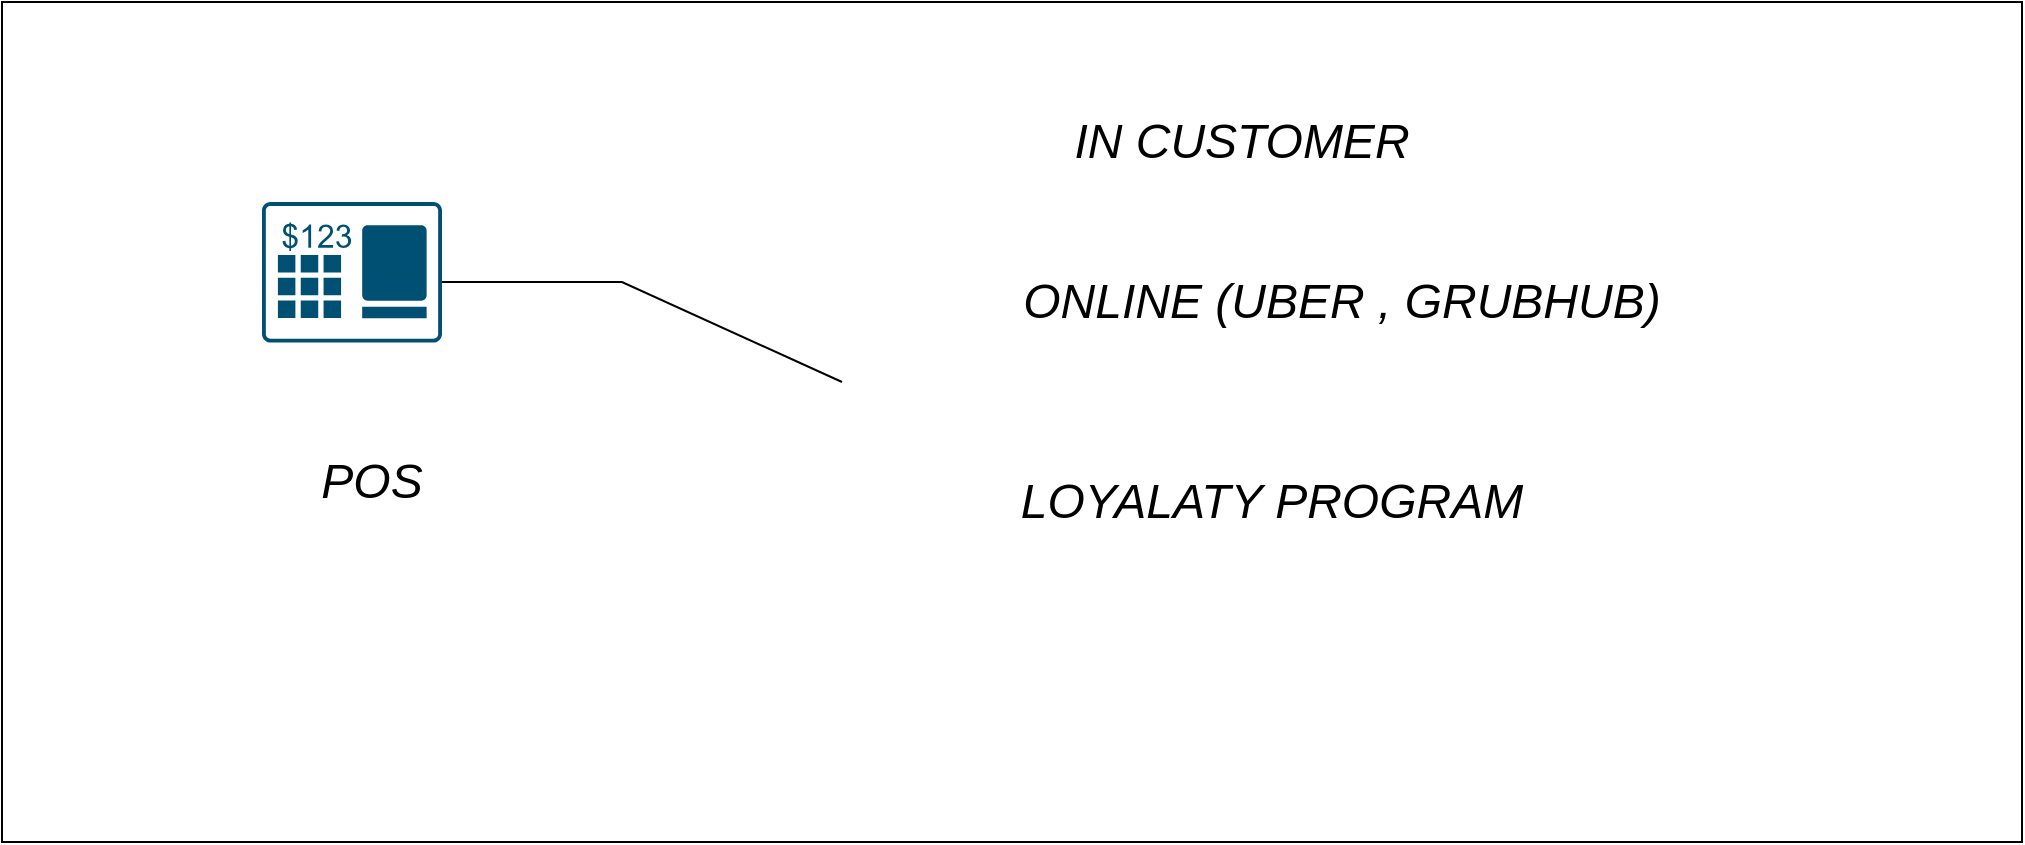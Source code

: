 <mxfile version="26.1.0">
  <diagram name="Page-1" id="DBf8BUJnOoRHlGhux9IC">
    <mxGraphModel dx="1050" dy="557" grid="1" gridSize="10" guides="1" tooltips="1" connect="1" arrows="1" fold="1" page="1" pageScale="1" pageWidth="850" pageHeight="1100" math="0" shadow="0">
      <root>
        <mxCell id="0" />
        <mxCell id="1" parent="0" />
        <mxCell id="G0ueZ9c-5CWQi9ewSA1V-3" value="&lt;h1&gt;&lt;br&gt;&lt;/h1&gt;" style="rounded=0;whiteSpace=wrap;html=1;align=center;" vertex="1" parent="1">
          <mxGeometry x="10" y="140" width="1010" height="420" as="geometry" />
        </mxCell>
        <mxCell id="G0ueZ9c-5CWQi9ewSA1V-5" value="" style="sketch=0;points=[[0.015,0.015,0],[0.985,0.015,0],[0.985,0.985,0],[0.015,0.985,0],[0.25,0,0],[0.5,0,0],[0.75,0,0],[1,0.25,0],[1,0.5,0],[1,0.75,0],[0.75,1,0],[0.5,1,0],[0.25,1,0],[0,0.75,0],[0,0.5,0],[0,0.25,0]];verticalLabelPosition=bottom;html=1;verticalAlign=top;aspect=fixed;align=center;pointerEvents=1;shape=mxgraph.cisco19.pos;fillColor=#005073;strokeColor=none;" vertex="1" parent="1">
          <mxGeometry x="140" y="240" width="90" height="70.31" as="geometry" />
        </mxCell>
        <mxCell id="G0ueZ9c-5CWQi9ewSA1V-6" value="&lt;h1&gt;&lt;i style=&quot;font-weight: normal;&quot;&gt;POS&lt;/i&gt;&lt;/h1&gt;" style="text;strokeColor=none;align=center;fillColor=none;html=1;verticalAlign=middle;whiteSpace=wrap;rounded=0;" vertex="1" parent="1">
          <mxGeometry x="130" y="350" width="130" height="60" as="geometry" />
        </mxCell>
        <mxCell id="G0ueZ9c-5CWQi9ewSA1V-10" value="&lt;h1&gt;&lt;span style=&quot;font-weight: 400;&quot;&gt;&lt;i&gt;IN CUSTOMER&lt;/i&gt;&lt;/span&gt;&lt;/h1&gt;" style="text;strokeColor=none;align=center;fillColor=none;html=1;verticalAlign=middle;whiteSpace=wrap;rounded=0;" vertex="1" parent="1">
          <mxGeometry x="520" y="180" width="220" height="60" as="geometry" />
        </mxCell>
        <mxCell id="G0ueZ9c-5CWQi9ewSA1V-11" value="&lt;h1&gt;&lt;span style=&quot;font-weight: 400;&quot;&gt;&lt;i&gt;ONLINE (UBER , GRUBHUB)&lt;br&gt;&lt;/i&gt;&lt;/span&gt;&lt;/h1&gt;" style="text;strokeColor=none;align=center;fillColor=none;html=1;verticalAlign=middle;whiteSpace=wrap;rounded=0;" vertex="1" parent="1">
          <mxGeometry x="470" y="260" width="420" height="60" as="geometry" />
        </mxCell>
        <mxCell id="G0ueZ9c-5CWQi9ewSA1V-12" value="&lt;h1&gt;&lt;span style=&quot;font-weight: 400;&quot;&gt;&lt;i&gt;&lt;br&gt;&lt;/i&gt;&lt;/span&gt;&lt;/h1&gt;" style="text;strokeColor=none;align=center;fillColor=none;html=1;verticalAlign=middle;whiteSpace=wrap;rounded=0;" vertex="1" parent="1">
          <mxGeometry x="425" y="340" width="370" height="60" as="geometry" />
        </mxCell>
        <mxCell id="G0ueZ9c-5CWQi9ewSA1V-16" value="" style="endArrow=none;html=1;rounded=0;exitX=1;exitY=0.569;exitDx=0;exitDy=0;exitPerimeter=0;" edge="1" parent="1" source="G0ueZ9c-5CWQi9ewSA1V-5">
          <mxGeometry width="50" height="50" relative="1" as="geometry">
            <mxPoint x="510" y="420" as="sourcePoint" />
            <mxPoint x="430" y="330" as="targetPoint" />
            <Array as="points">
              <mxPoint x="250" y="280" />
              <mxPoint x="320" y="280" />
              <mxPoint x="430" y="330" />
            </Array>
          </mxGeometry>
        </mxCell>
        <mxCell id="G0ueZ9c-5CWQi9ewSA1V-13" value="&lt;h1&gt;&lt;span style=&quot;font-weight: 400;&quot;&gt;&lt;i&gt;LOYALATY PROGRAM&lt;/i&gt;&lt;/span&gt;&lt;/h1&gt;" style="text;strokeColor=none;align=center;fillColor=none;html=1;verticalAlign=middle;whiteSpace=wrap;rounded=0;" vertex="1" parent="1">
          <mxGeometry x="460" y="360" width="370" height="60" as="geometry" />
        </mxCell>
      </root>
    </mxGraphModel>
  </diagram>
</mxfile>
